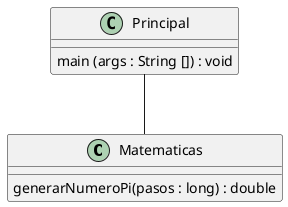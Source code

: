@startuml
class Matematicas
Matematicas : generarNumeroPi(pasos : long) : double


class Principal 
Principal : main (args : String []) : void

Principal -- Matematicas
@enduml
